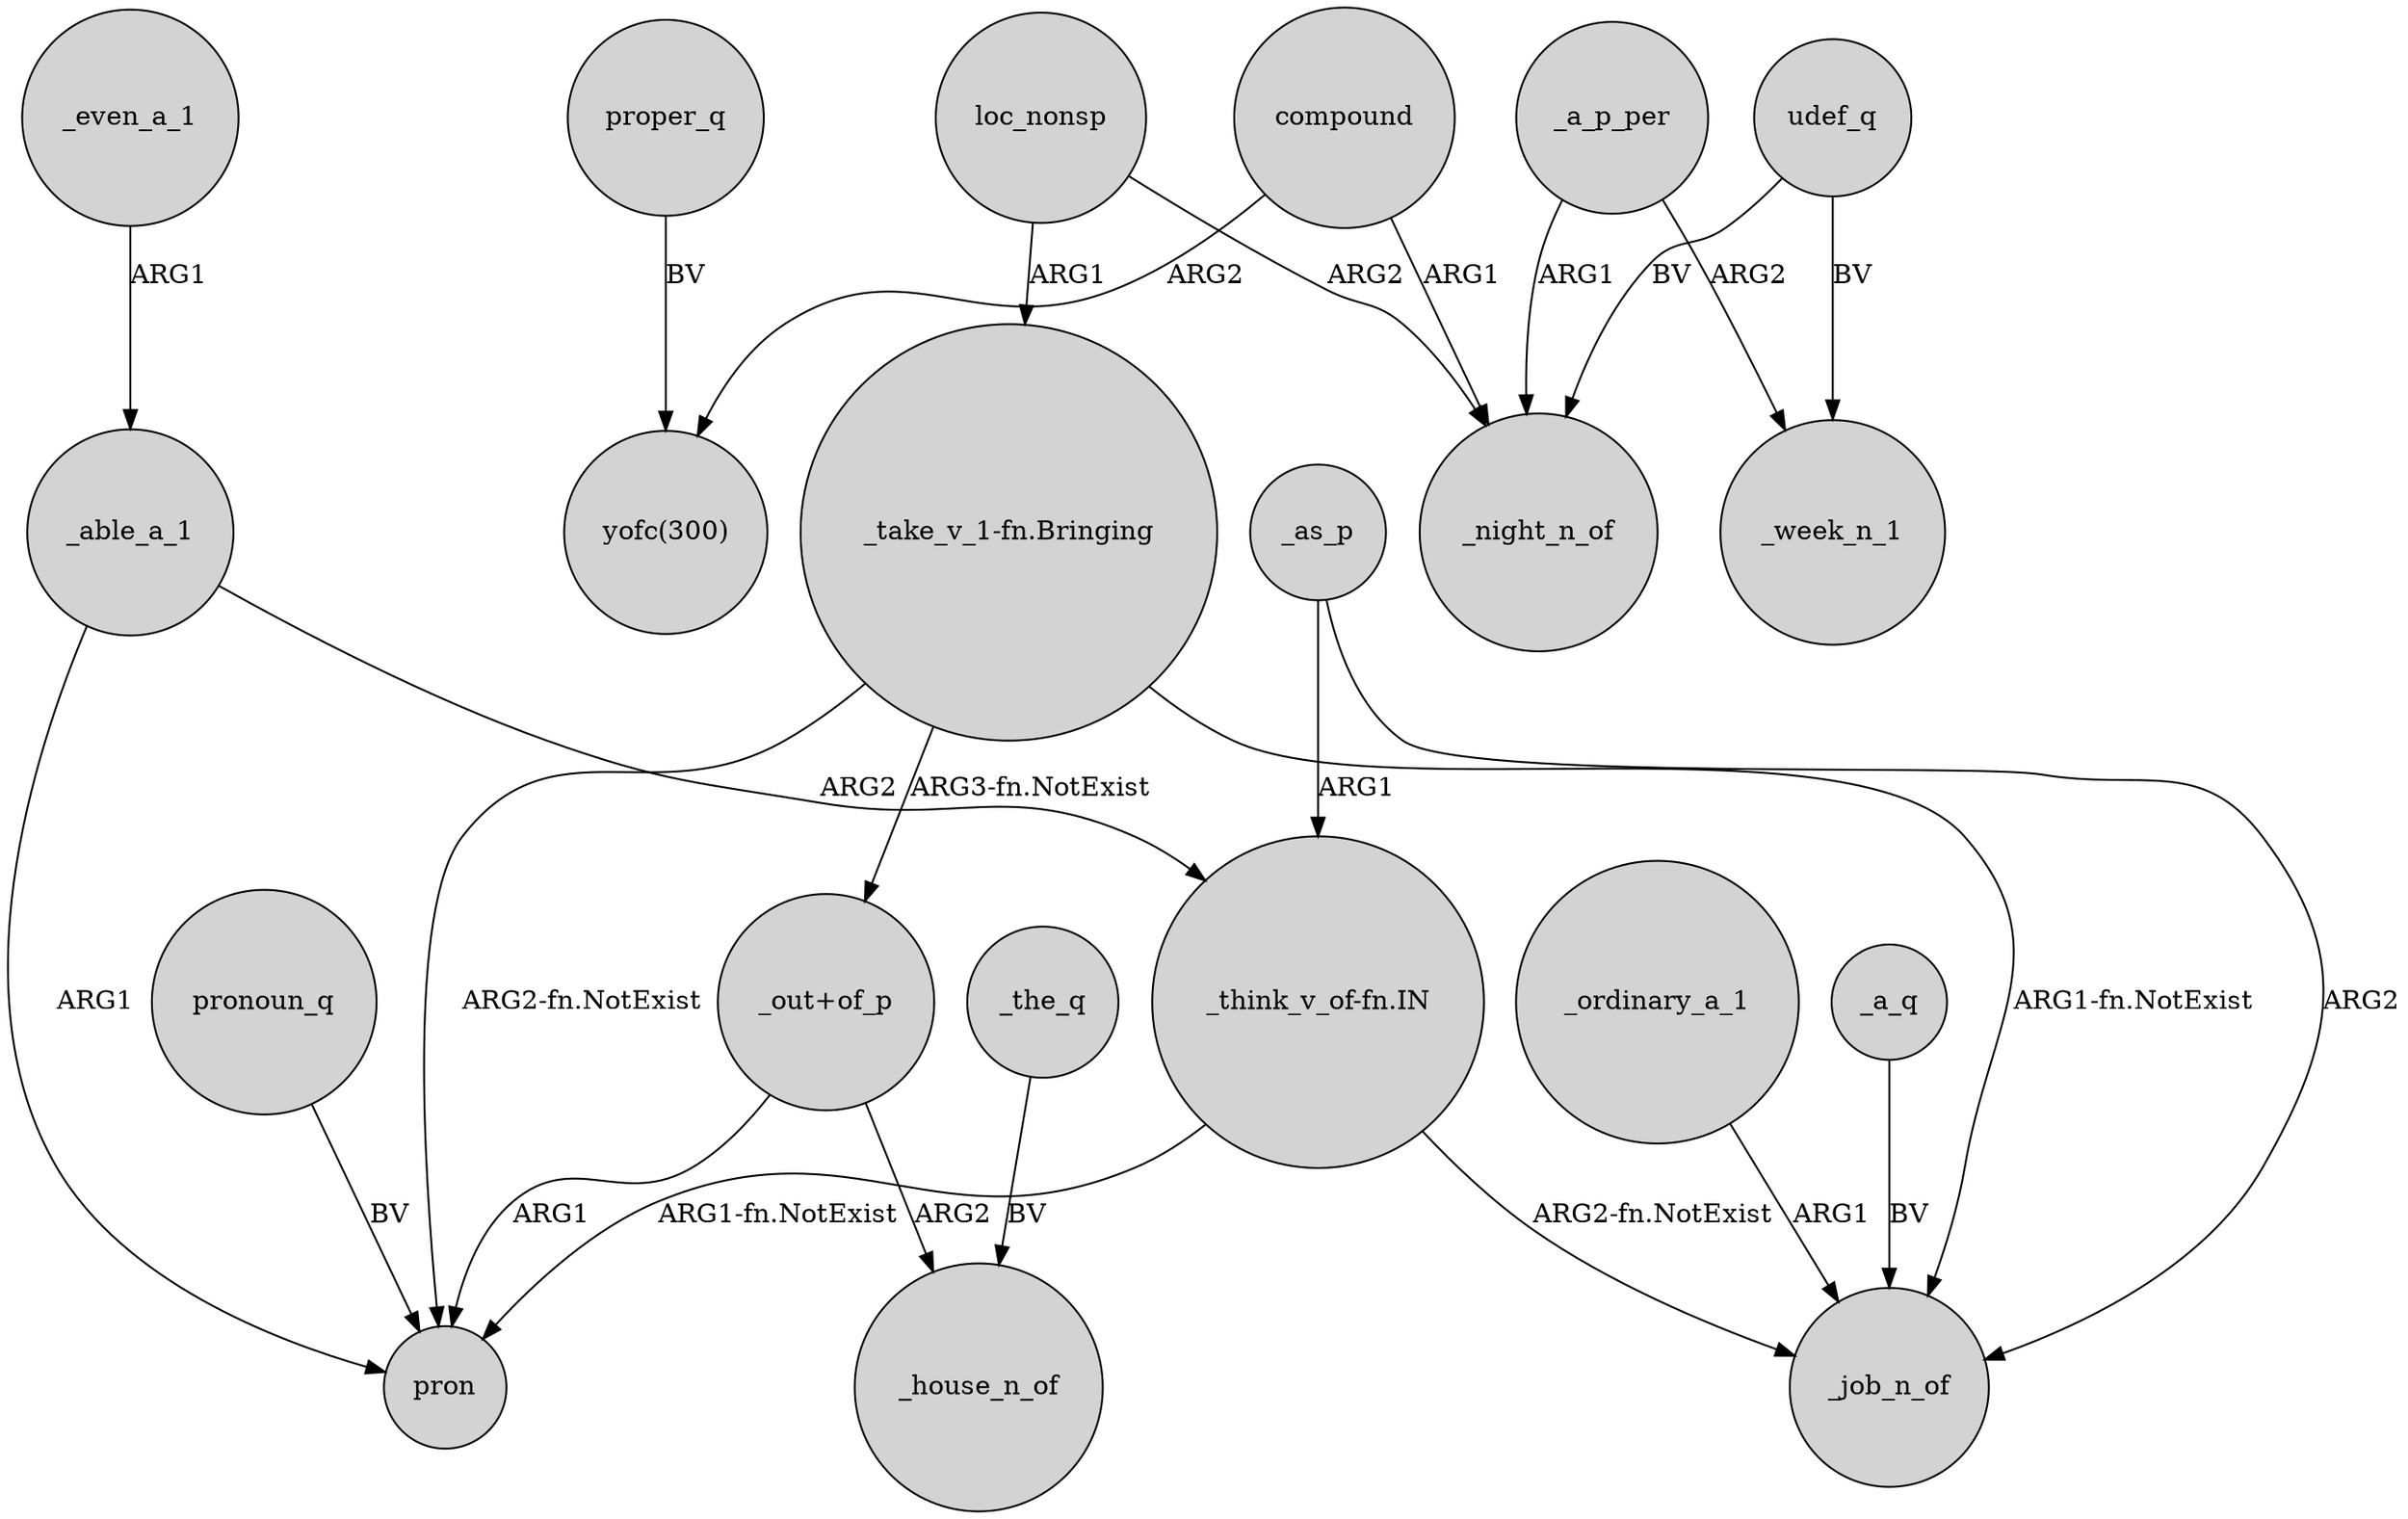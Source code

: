 digraph {
	node [shape=circle style=filled]
	_the_q -> _house_n_of [label=BV]
	compound -> "yofc(300)" [label=ARG2]
	_ordinary_a_1 -> _job_n_of [label=ARG1]
	proper_q -> "yofc(300)" [label=BV]
	compound -> _night_n_of [label=ARG1]
	_a_q -> _job_n_of [label=BV]
	_a_p_per -> _night_n_of [label=ARG1]
	_as_p -> "_think_v_of-fn.IN" [label=ARG1]
	"_think_v_of-fn.IN" -> pron [label="ARG1-fn.NotExist"]
	loc_nonsp -> "_take_v_1-fn.Bringing" [label=ARG1]
	pronoun_q -> pron [label=BV]
	"_take_v_1-fn.Bringing" -> _job_n_of [label="ARG1-fn.NotExist"]
	udef_q -> _week_n_1 [label=BV]
	"_take_v_1-fn.Bringing" -> pron [label="ARG2-fn.NotExist"]
	"_out+of_p" -> pron [label=ARG1]
	"_think_v_of-fn.IN" -> _job_n_of [label="ARG2-fn.NotExist"]
	loc_nonsp -> _night_n_of [label=ARG2]
	_as_p -> _job_n_of [label=ARG2]
	_even_a_1 -> _able_a_1 [label=ARG1]
	udef_q -> _night_n_of [label=BV]
	"_out+of_p" -> _house_n_of [label=ARG2]
	_able_a_1 -> "_think_v_of-fn.IN" [label=ARG2]
	_able_a_1 -> pron [label=ARG1]
	"_take_v_1-fn.Bringing" -> "_out+of_p" [label="ARG3-fn.NotExist"]
	_a_p_per -> _week_n_1 [label=ARG2]
}
